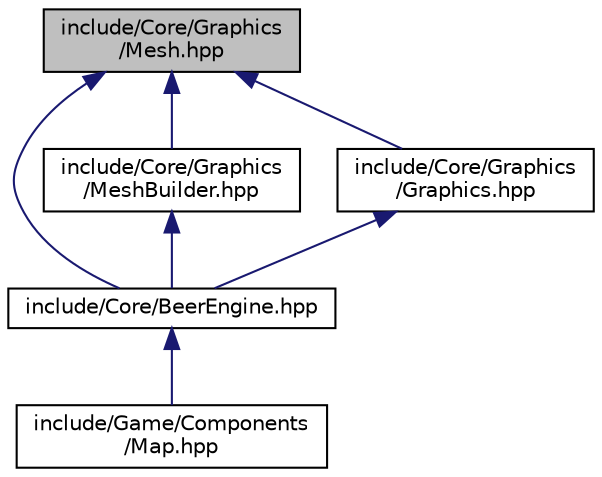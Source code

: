 digraph "include/Core/Graphics/Mesh.hpp"
{
  edge [fontname="Helvetica",fontsize="10",labelfontname="Helvetica",labelfontsize="10"];
  node [fontname="Helvetica",fontsize="10",shape=record];
  Node31 [label="include/Core/Graphics\l/Mesh.hpp",height=0.2,width=0.4,color="black", fillcolor="grey75", style="filled", fontcolor="black"];
  Node31 -> Node32 [dir="back",color="midnightblue",fontsize="10",style="solid",fontname="Helvetica"];
  Node32 [label="include/Core/BeerEngine.hpp",height=0.2,width=0.4,color="black", fillcolor="white", style="filled",URL="$_beer_engine_8hpp.html"];
  Node32 -> Node33 [dir="back",color="midnightblue",fontsize="10",style="solid",fontname="Helvetica"];
  Node33 [label="include/Game/Components\l/Map.hpp",height=0.2,width=0.4,color="black", fillcolor="white", style="filled",URL="$_map_8hpp.html"];
  Node31 -> Node34 [dir="back",color="midnightblue",fontsize="10",style="solid",fontname="Helvetica"];
  Node34 [label="include/Core/Graphics\l/MeshBuilder.hpp",height=0.2,width=0.4,color="black", fillcolor="white", style="filled",URL="$_mesh_builder_8hpp.html"];
  Node34 -> Node32 [dir="back",color="midnightblue",fontsize="10",style="solid",fontname="Helvetica"];
  Node31 -> Node35 [dir="back",color="midnightblue",fontsize="10",style="solid",fontname="Helvetica"];
  Node35 [label="include/Core/Graphics\l/Graphics.hpp",height=0.2,width=0.4,color="black", fillcolor="white", style="filled",URL="$_graphics_8hpp.html"];
  Node35 -> Node32 [dir="back",color="midnightblue",fontsize="10",style="solid",fontname="Helvetica"];
}
